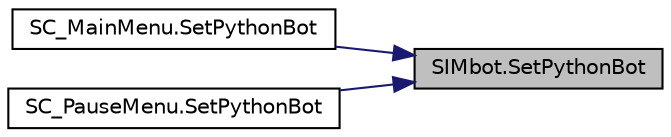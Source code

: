 digraph "SIMbot.SetPythonBot"
{
 // LATEX_PDF_SIZE
  edge [fontname="Helvetica",fontsize="10",labelfontname="Helvetica",labelfontsize="10"];
  node [fontname="Helvetica",fontsize="10",shape=record];
  rankdir="RL";
  Node1 [label="SIMbot.SetPythonBot",height=0.2,width=0.4,color="black", fillcolor="grey75", style="filled", fontcolor="black",tooltip=" "];
  Node1 -> Node2 [dir="back",color="midnightblue",fontsize="10",style="solid",fontname="Helvetica"];
  Node2 [label="SC_MainMenu.SetPythonBot",height=0.2,width=0.4,color="black", fillcolor="white", style="filled",URL="$class_s_c___main_menu.html#ab2c9d5f14c72f13e1d244af9b94418f7",tooltip=" "];
  Node1 -> Node3 [dir="back",color="midnightblue",fontsize="10",style="solid",fontname="Helvetica"];
  Node3 [label="SC_PauseMenu.SetPythonBot",height=0.2,width=0.4,color="black", fillcolor="white", style="filled",URL="$class_s_c___pause_menu.html#a032e9122f9c4ee00309e484b63b3eae2",tooltip=" "];
}
